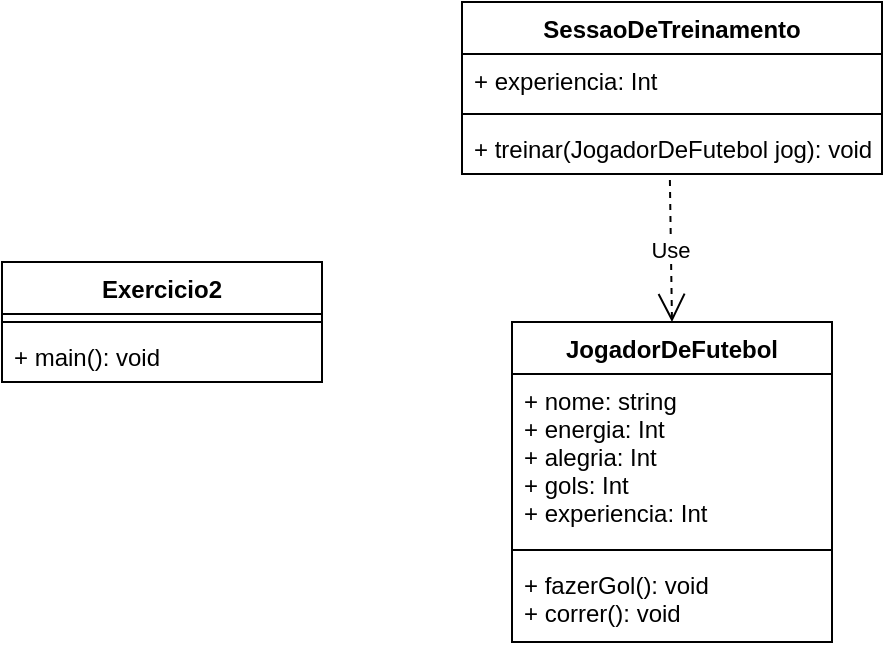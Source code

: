 <mxfile version="13.6.9" type="device"><diagram id="C5RBs43oDa-KdzZeNtuy" name="Page-1"><mxGraphModel dx="1422" dy="794" grid="1" gridSize="10" guides="1" tooltips="1" connect="1" arrows="1" fold="1" page="1" pageScale="1" pageWidth="827" pageHeight="1169" math="0" shadow="0"><root><mxCell id="WIyWlLk6GJQsqaUBKTNV-0"/><mxCell id="WIyWlLk6GJQsqaUBKTNV-1" parent="WIyWlLk6GJQsqaUBKTNV-0"/><mxCell id="_DCh4IwVTVeI5FLQGeO9-8" value="SessaoDeTreinamento" style="swimlane;fontStyle=1;align=center;verticalAlign=top;childLayout=stackLayout;horizontal=1;startSize=26;horizontalStack=0;resizeParent=1;resizeParentMax=0;resizeLast=0;collapsible=1;marginBottom=0;" parent="WIyWlLk6GJQsqaUBKTNV-1" vertex="1"><mxGeometry x="320" y="40" width="210" height="86" as="geometry"/></mxCell><mxCell id="_DCh4IwVTVeI5FLQGeO9-9" value="+ experiencia: Int" style="text;strokeColor=none;fillColor=none;align=left;verticalAlign=top;spacingLeft=4;spacingRight=4;overflow=hidden;rotatable=0;points=[[0,0.5],[1,0.5]];portConstraint=eastwest;" parent="_DCh4IwVTVeI5FLQGeO9-8" vertex="1"><mxGeometry y="26" width="210" height="26" as="geometry"/></mxCell><mxCell id="_DCh4IwVTVeI5FLQGeO9-10" value="" style="line;strokeWidth=1;fillColor=none;align=left;verticalAlign=middle;spacingTop=-1;spacingLeft=3;spacingRight=3;rotatable=0;labelPosition=right;points=[];portConstraint=eastwest;" parent="_DCh4IwVTVeI5FLQGeO9-8" vertex="1"><mxGeometry y="52" width="210" height="8" as="geometry"/></mxCell><mxCell id="_DCh4IwVTVeI5FLQGeO9-11" value="+ treinar(JogadorDeFutebol jog): void" style="text;strokeColor=none;fillColor=none;align=left;verticalAlign=top;spacingLeft=4;spacingRight=4;overflow=hidden;rotatable=0;points=[[0,0.5],[1,0.5]];portConstraint=eastwest;" parent="_DCh4IwVTVeI5FLQGeO9-8" vertex="1"><mxGeometry y="60" width="210" height="26" as="geometry"/></mxCell><mxCell id="_DCh4IwVTVeI5FLQGeO9-4" value="Exercicio2" style="swimlane;fontStyle=1;align=center;verticalAlign=top;childLayout=stackLayout;horizontal=1;startSize=26;horizontalStack=0;resizeParent=1;resizeParentMax=0;resizeLast=0;collapsible=1;marginBottom=0;" parent="WIyWlLk6GJQsqaUBKTNV-1" vertex="1"><mxGeometry x="90" y="170" width="160" height="60" as="geometry"/></mxCell><mxCell id="_DCh4IwVTVeI5FLQGeO9-6" value="" style="line;strokeWidth=1;fillColor=none;align=left;verticalAlign=middle;spacingTop=-1;spacingLeft=3;spacingRight=3;rotatable=0;labelPosition=right;points=[];portConstraint=eastwest;" parent="_DCh4IwVTVeI5FLQGeO9-4" vertex="1"><mxGeometry y="26" width="160" height="8" as="geometry"/></mxCell><mxCell id="_DCh4IwVTVeI5FLQGeO9-7" value="+ main(): void" style="text;strokeColor=none;fillColor=none;align=left;verticalAlign=top;spacingLeft=4;spacingRight=4;overflow=hidden;rotatable=0;points=[[0,0.5],[1,0.5]];portConstraint=eastwest;" parent="_DCh4IwVTVeI5FLQGeO9-4" vertex="1"><mxGeometry y="34" width="160" height="26" as="geometry"/></mxCell><mxCell id="_DCh4IwVTVeI5FLQGeO9-0" value="JogadorDeFutebol" style="swimlane;fontStyle=1;align=center;verticalAlign=top;childLayout=stackLayout;horizontal=1;startSize=26;horizontalStack=0;resizeParent=1;resizeParentMax=0;resizeLast=0;collapsible=1;marginBottom=0;" parent="WIyWlLk6GJQsqaUBKTNV-1" vertex="1"><mxGeometry x="345" y="200" width="160" height="160" as="geometry"/></mxCell><mxCell id="_DCh4IwVTVeI5FLQGeO9-1" value="+ nome: string&#10;+ energia: Int&#10;+ alegria: Int&#10;+ gols: Int&#10;+ experiencia: Int&#10;" style="text;strokeColor=none;fillColor=none;align=left;verticalAlign=top;spacingLeft=4;spacingRight=4;overflow=hidden;rotatable=0;points=[[0,0.5],[1,0.5]];portConstraint=eastwest;" parent="_DCh4IwVTVeI5FLQGeO9-0" vertex="1"><mxGeometry y="26" width="160" height="84" as="geometry"/></mxCell><mxCell id="_DCh4IwVTVeI5FLQGeO9-2" value="" style="line;strokeWidth=1;fillColor=none;align=left;verticalAlign=middle;spacingTop=-1;spacingLeft=3;spacingRight=3;rotatable=0;labelPosition=right;points=[];portConstraint=eastwest;" parent="_DCh4IwVTVeI5FLQGeO9-0" vertex="1"><mxGeometry y="110" width="160" height="8" as="geometry"/></mxCell><mxCell id="_DCh4IwVTVeI5FLQGeO9-3" value="+ fazerGol(): void&#10;+ correr(): void&#10;" style="text;strokeColor=none;fillColor=none;align=left;verticalAlign=top;spacingLeft=4;spacingRight=4;overflow=hidden;rotatable=0;points=[[0,0.5],[1,0.5]];portConstraint=eastwest;" parent="_DCh4IwVTVeI5FLQGeO9-0" vertex="1"><mxGeometry y="118" width="160" height="42" as="geometry"/></mxCell><mxCell id="ZuAGfgc_p4E-ho1vkAc8-0" value="Use" style="endArrow=open;endSize=12;dashed=1;html=1;entryX=0.5;entryY=0;entryDx=0;entryDy=0;exitX=0.495;exitY=1.115;exitDx=0;exitDy=0;exitPerimeter=0;" edge="1" parent="WIyWlLk6GJQsqaUBKTNV-1" source="_DCh4IwVTVeI5FLQGeO9-11" target="_DCh4IwVTVeI5FLQGeO9-0"><mxGeometry width="160" relative="1" as="geometry"><mxPoint x="330" y="160" as="sourcePoint"/><mxPoint x="420" y="160" as="targetPoint"/></mxGeometry></mxCell></root></mxGraphModel></diagram></mxfile>